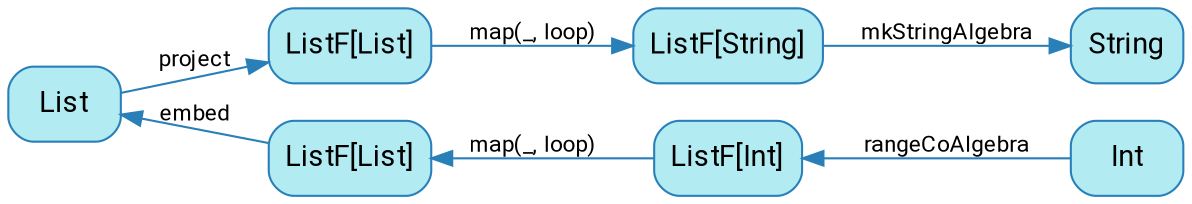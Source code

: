 digraph {
    bgcolor=transparent
    splines=false
    rankdir=LR
    rank=same

    // Default theme: enabled
    node[shape="rectangle" style="rounded,filled" color="#2980B9" fillcolor="#b2ebf2" fontcolor="#000000" fontname="Segoe UI,Roboto,Helvetica,Arial,sans-serif"]
    edge [color="#2980B9" fontcolor="#000000" fontname="Segoe UI,Roboto,Helvetica,Arial,sans-serif" fontsize=11]

    List

    subgraph FB_graph {
        anaFB[label="ListF[List]"]
        cataFB[label="ListF[List]"]
    }

    subgraph FA_graph {
        anaFA[label="ListF[Int]"]
        cataFA[label="ListF[String]"]
    }

    subgraph A_graph {
        anaA[label=Int]
        cataA[label=String]
    }

    List   -> cataFB[label=project]
    cataFB -> cataFA[label="map(_, loop)"]
    cataFA -> cataA[label=mkStringAlgebra]

    anaA  -> anaFA[label=rangeCoAlgebra]
    anaFA -> anaFB[label="map(_, loop)"]
    anaFB -> List[label=embed]

}
